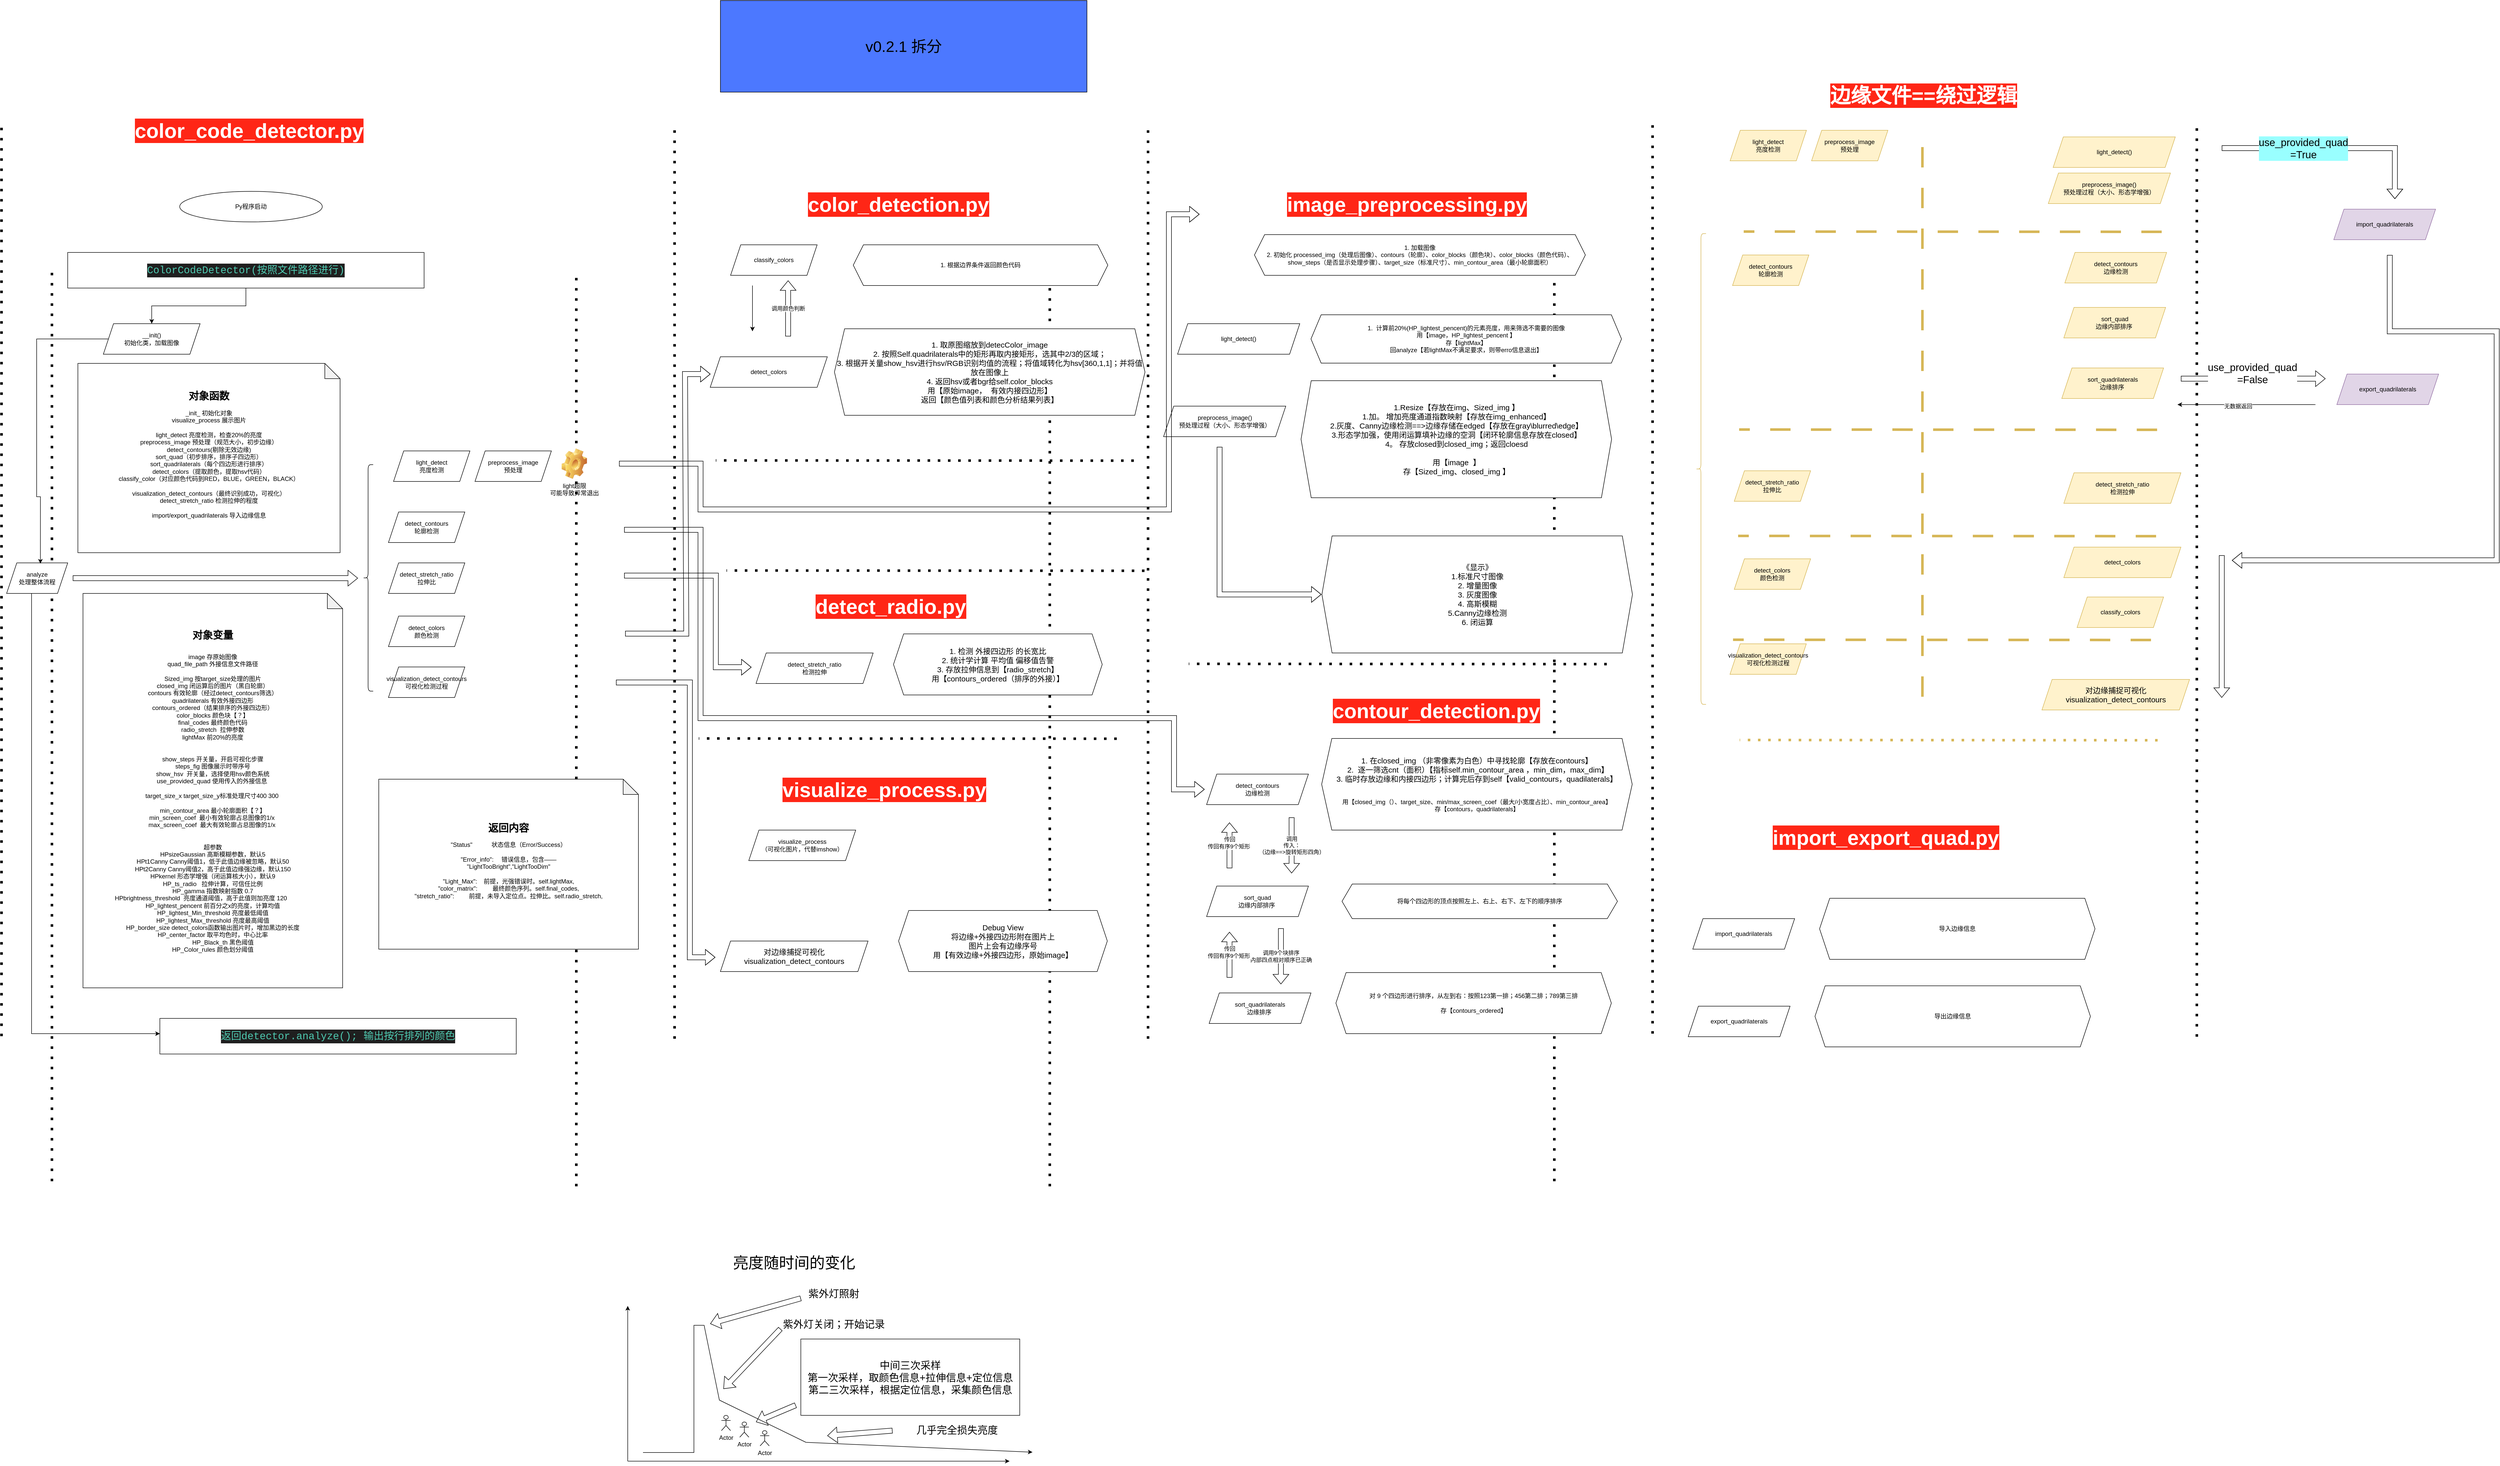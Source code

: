 <mxfile version="26.0.16">
  <diagram name="第 1 页" id="X3MkfHMA-2dLpV_lL1O-">
    <mxGraphModel dx="1782" dy="-4111" grid="1" gridSize="10" guides="1" tooltips="1" connect="1" arrows="1" fold="1" page="1" pageScale="1" pageWidth="827" pageHeight="1169" math="0" shadow="0">
      <root>
        <mxCell id="0" />
        <mxCell id="1" parent="0" />
        <mxCell id="f8WVNdUQAB-hJ82FvFIV-5" value="" style="shape=flexArrow;endArrow=classic;html=1;rounded=0;" parent="1" edge="1">
          <mxGeometry width="50" height="50" relative="1" as="geometry">
            <mxPoint x="3811" y="5160" as="sourcePoint" />
            <mxPoint x="4151" y="5260" as="targetPoint" />
            <Array as="points">
              <mxPoint x="4151" y="5160" />
            </Array>
          </mxGeometry>
        </mxCell>
        <mxCell id="hUSwLMPRUPdpGCP_pKRJ-6" value="" style="endArrow=none;dashed=1;html=1;dashPattern=1 3;strokeWidth=5;rounded=0;" parent="1" edge="1">
          <mxGeometry width="50" height="50" relative="1" as="geometry">
            <mxPoint x="-451" y="7190" as="sourcePoint" />
            <mxPoint x="-451" y="5390" as="targetPoint" />
          </mxGeometry>
        </mxCell>
        <mxCell id="hUSwLMPRUPdpGCP_pKRJ-9" value="" style="endArrow=none;dashed=1;html=1;dashPattern=1 3;strokeWidth=5;rounded=0;" parent="1" edge="1">
          <mxGeometry width="50" height="50" relative="1" as="geometry">
            <mxPoint x="579" y="7200" as="sourcePoint" />
            <mxPoint x="579" y="5400" as="targetPoint" />
          </mxGeometry>
        </mxCell>
        <mxCell id="hUSwLMPRUPdpGCP_pKRJ-24" value="" style="endArrow=none;dashed=1;html=1;dashPattern=1 3;strokeWidth=5;rounded=0;" parent="1" edge="1">
          <mxGeometry width="50" height="50" relative="1" as="geometry">
            <mxPoint x="1509" y="7200" as="sourcePoint" />
            <mxPoint x="1509" y="5400" as="targetPoint" />
          </mxGeometry>
        </mxCell>
        <mxCell id="FdSZf-hbffDv3tIL9ANt-6" value="" style="endArrow=none;dashed=1;html=1;dashPattern=1 3;strokeWidth=5;rounded=0;" parent="1" edge="1">
          <mxGeometry width="50" height="50" relative="1" as="geometry">
            <mxPoint x="2500" y="7190" as="sourcePoint" />
            <mxPoint x="2500" y="5390" as="targetPoint" />
          </mxGeometry>
        </mxCell>
        <mxCell id="7vLvrybka1iJJGD-MOHu-13" value="Py程序启动" style="ellipse;whiteSpace=wrap;html=1;" parent="1" vertex="1">
          <mxGeometry x="-200" y="5245" width="280" height="60" as="geometry" />
        </mxCell>
        <mxCell id="7vLvrybka1iJJGD-MOHu-14" style="edgeStyle=orthogonalEdgeStyle;rounded=0;orthogonalLoop=1;jettySize=auto;html=1;" parent="1" source="7vLvrybka1iJJGD-MOHu-15" target="7vLvrybka1iJJGD-MOHu-17" edge="1">
          <mxGeometry relative="1" as="geometry" />
        </mxCell>
        <mxCell id="7vLvrybka1iJJGD-MOHu-15" value="&lt;div&gt;&lt;div style=&quot;color: rgb(204, 204, 204); background-color: rgb(31, 31, 31); font-family: Consolas, &amp;quot;Courier New&amp;quot;, monospace; font-size: 20px; line-height: 27px; white-space: pre;&quot;&gt;&lt;span style=&quot;color: #4ec9b0;&quot;&gt;ColorCodeDetector(按照文件路径进行)&lt;/span&gt;&lt;/div&gt;&lt;/div&gt;" style="rounded=0;whiteSpace=wrap;html=1;" parent="1" vertex="1">
          <mxGeometry x="-420" y="5365" width="700" height="70" as="geometry" />
        </mxCell>
        <mxCell id="7vLvrybka1iJJGD-MOHu-16" value="&lt;div&gt;&lt;div style=&quot;color: rgb(204, 204, 204); background-color: rgb(31, 31, 31); font-family: Consolas, &amp;quot;Courier New&amp;quot;, monospace; font-size: 20px; line-height: 27px; white-space: pre;&quot;&gt;&lt;span style=&quot;color: #4ec9b0;&quot;&gt;返回detector.analyze(); 输出按行排列的颜色&lt;/span&gt;&lt;/div&gt;&lt;/div&gt;" style="rounded=0;whiteSpace=wrap;html=1;" parent="1" vertex="1">
          <mxGeometry x="-239" y="6870" width="700" height="70" as="geometry" />
        </mxCell>
        <mxCell id="7vLvrybka1iJJGD-MOHu-17" value="__init()&lt;div&gt;初始化类，加载图像&lt;/div&gt;" style="shape=parallelogram;perimeter=parallelogramPerimeter;whiteSpace=wrap;html=1;fixedSize=1;" parent="1" vertex="1">
          <mxGeometry x="-350" y="5505" width="190" height="60" as="geometry" />
        </mxCell>
        <mxCell id="7vLvrybka1iJJGD-MOHu-18" value="preprocess_image()&lt;div&gt;预处理过程（大小、形态学增强）&lt;/div&gt;" style="shape=parallelogram;perimeter=parallelogramPerimeter;whiteSpace=wrap;html=1;fixedSize=1;" parent="1" vertex="1">
          <mxGeometry x="1732.5" y="5667" width="240" height="60" as="geometry" />
        </mxCell>
        <mxCell id="7vLvrybka1iJJGD-MOHu-19" value="1. 加载图像&lt;div&gt;2. 初始化 processed_img（处理后图像）、contours（轮廓）、color_blocks（颜色块）、color_blocks（颜色代码）、show_steps&lt;span style=&quot;background-color: initial;&quot;&gt;（是否显示处理步骤）、target_size（标准尺寸）、min_contour_area（最小轮廓面积）&lt;/span&gt;&lt;/div&gt;" style="shape=hexagon;perimeter=hexagonPerimeter2;whiteSpace=wrap;html=1;fixedSize=1;" parent="1" vertex="1">
          <mxGeometry x="1911.0" y="5330" width="650" height="80" as="geometry" />
        </mxCell>
        <mxCell id="7vLvrybka1iJJGD-MOHu-20" style="edgeStyle=orthogonalEdgeStyle;rounded=0;orthogonalLoop=1;jettySize=auto;html=1;" parent="1" source="7vLvrybka1iJJGD-MOHu-21" target="7vLvrybka1iJJGD-MOHu-16" edge="1">
          <mxGeometry relative="1" as="geometry">
            <Array as="points">
              <mxPoint x="-491" y="6900" />
            </Array>
          </mxGeometry>
        </mxCell>
        <mxCell id="7vLvrybka1iJJGD-MOHu-21" value="analy&lt;span style=&quot;background-color: initial;&quot;&gt;ze&lt;/span&gt;&lt;div&gt;处理整体流程&lt;/div&gt;" style="shape=parallelogram;perimeter=parallelogramPerimeter;whiteSpace=wrap;html=1;fixedSize=1;" parent="1" vertex="1">
          <mxGeometry x="-540" y="5975" width="120" height="60" as="geometry" />
        </mxCell>
        <mxCell id="7vLvrybka1iJJGD-MOHu-22" style="edgeStyle=orthogonalEdgeStyle;rounded=0;orthogonalLoop=1;jettySize=auto;html=1;entryX=0.553;entryY=0.023;entryDx=0;entryDy=0;entryPerimeter=0;" parent="1" source="7vLvrybka1iJJGD-MOHu-17" target="7vLvrybka1iJJGD-MOHu-21" edge="1">
          <mxGeometry relative="1" as="geometry">
            <Array as="points">
              <mxPoint x="-481" y="5535" />
              <mxPoint x="-481" y="5845" />
              <mxPoint x="-474" y="5845" />
            </Array>
          </mxGeometry>
        </mxCell>
        <mxCell id="7vLvrybka1iJJGD-MOHu-23" value="&lt;font style=&quot;font-size: 15px;&quot;&gt;1.Resize【存放在img、Sized_img 】&lt;/font&gt;&lt;div&gt;&lt;font style=&quot;font-size: 15px;&quot;&gt;1.加。 增加亮度通道指数映射【存放在&lt;span style=&quot;background-color: transparent;&quot;&gt;img_enhanced&lt;/span&gt;&lt;span style=&quot;background-color: transparent; color: light-dark(rgb(0, 0, 0), rgb(255, 255, 255));&quot;&gt;】&lt;/span&gt;&lt;/font&gt;&lt;/div&gt;&lt;div&gt;&lt;div style=&quot;&quot;&gt;&lt;font style=&quot;font-size: 15px;&quot;&gt;2.灰度、Canny边缘检测==&amp;gt;边缘存储在edged【存放在gray\blurred\edge】&lt;/font&gt;&lt;/div&gt;&lt;div style=&quot;&quot;&gt;&lt;font style=&quot;font-size: 15px;&quot;&gt;3.形态学加强，使用闭运算填补边缘的空洞【闭环轮廓信息存放在closed】&lt;/font&gt;&lt;/div&gt;&lt;div style=&quot;&quot;&gt;&lt;font style=&quot;font-size: 15px;&quot;&gt;4。 存放closed到closed_img；返回cloesd&lt;/font&gt;&lt;/div&gt;&lt;/div&gt;&lt;div style=&quot;&quot;&gt;&lt;font style=&quot;font-size: 15px;&quot;&gt;&lt;br&gt;&lt;/font&gt;&lt;/div&gt;&lt;div style=&quot;&quot;&gt;&lt;div style=&quot;&quot;&gt;&lt;font style=&quot;font-size: 15px;&quot;&gt;用【image&amp;nbsp; 】&lt;/font&gt;&lt;/div&gt;&lt;div style=&quot;&quot;&gt;&lt;font style=&quot;font-size: 15px;&quot;&gt;存【&lt;/font&gt;&lt;span style=&quot;font-size: 15px; background-color: transparent; color: light-dark(rgb(0, 0, 0), rgb(255, 255, 255));&quot;&gt;Sized_img、closed_img&lt;/span&gt;&lt;span style=&quot;font-size: 15px; background-color: transparent; color: light-dark(rgb(0, 0, 0), rgb(255, 255, 255));&quot;&gt;&amp;nbsp;】&lt;/span&gt;&lt;/div&gt;&lt;/div&gt;" style="shape=hexagon;perimeter=hexagonPerimeter2;whiteSpace=wrap;html=1;fixedSize=1;" parent="1" vertex="1">
          <mxGeometry x="2002.5" y="5617" width="610" height="230" as="geometry" />
        </mxCell>
        <mxCell id="7vLvrybka1iJJGD-MOHu-24" value="&lt;span style=&quot;font-size: 15px;&quot;&gt;1. 在closed_img （非零像素为白色）中寻找轮廓【存放在contours】&lt;/span&gt;&lt;div&gt;&lt;span style=&quot;font-size: 15px;&quot;&gt;&amp;nbsp;2.&amp;nbsp; 逐一筛选cnt（面积）【指标self.min_contour_area ，min_dim，max_dim】&lt;/span&gt;&lt;/div&gt;&lt;div&gt;&lt;span style=&quot;font-size: 15px;&quot;&gt;3. 临时存放边缘和内接四边形；计算完后存到self【valid_contours，quadilaterals】&lt;/span&gt;&lt;/div&gt;&lt;div&gt;&lt;br&gt;&lt;/div&gt;&lt;div&gt;&lt;br&gt;&lt;/div&gt;&lt;div&gt;用【closed_img（）、target_size、min/max_screen_coef（最大/小宽度占比）、min_contour_area】&lt;/div&gt;&lt;div&gt;存【contours，quadrilaterals】&lt;/div&gt;" style="shape=hexagon;perimeter=hexagonPerimeter2;whiteSpace=wrap;html=1;fixedSize=1;" parent="1" vertex="1">
          <mxGeometry x="2043" y="6320" width="610" height="180" as="geometry" />
        </mxCell>
        <mxCell id="7vLvrybka1iJJGD-MOHu-25" value="visualize_process&lt;div&gt;（可视化图片，代替imshow&lt;span style=&quot;background-color: transparent; color: light-dark(rgb(0, 0, 0), rgb(255, 255, 255));&quot;&gt;）&lt;/span&gt;&lt;/div&gt;" style="shape=parallelogram;perimeter=parallelogramPerimeter;whiteSpace=wrap;html=1;fixedSize=1;" parent="1" vertex="1">
          <mxGeometry x="917.77" y="6500" width="210" height="60" as="geometry" />
        </mxCell>
        <mxCell id="7vLvrybka1iJJGD-MOHu-26" value="detect_contours&lt;div&gt;边缘检测&lt;/div&gt;" style="shape=parallelogram;perimeter=parallelogramPerimeter;whiteSpace=wrap;html=1;fixedSize=1;" parent="1" vertex="1">
          <mxGeometry x="1817" y="6390" width="200" height="60" as="geometry" />
        </mxCell>
        <mxCell id="7vLvrybka1iJJGD-MOHu-27" value="&lt;div&gt;sort_quadrilaterals&lt;/div&gt;&lt;div&gt;&lt;span style=&quot;background-color: transparent; color: light-dark(rgb(0, 0, 0), rgb(255, 255, 255));&quot;&gt;边缘排序&amp;nbsp;&lt;/span&gt;&lt;/div&gt;" style="shape=parallelogram;perimeter=parallelogramPerimeter;whiteSpace=wrap;html=1;fixedSize=1;" parent="1" vertex="1">
          <mxGeometry x="1822" y="6820" width="200" height="60" as="geometry" />
        </mxCell>
        <mxCell id="7vLvrybka1iJJGD-MOHu-28" value="&lt;div&gt;detect_stretch_ratio&lt;/div&gt;&lt;div&gt;检测拉伸&lt;/div&gt;" style="shape=parallelogram;perimeter=parallelogramPerimeter;whiteSpace=wrap;html=1;fixedSize=1;" parent="1" vertex="1">
          <mxGeometry x="932" y="6152" width="230" height="60" as="geometry" />
        </mxCell>
        <mxCell id="7vLvrybka1iJJGD-MOHu-30" value="&lt;div&gt;&lt;font style=&quot;font-size: 20px;&quot;&gt;&lt;b&gt;对象变量&lt;/b&gt;&lt;/font&gt;&lt;/div&gt;&lt;div&gt;&lt;font style=&quot;font-size: 20px;&quot;&gt;&lt;b&gt;&lt;br&gt;&lt;/b&gt;&lt;/font&gt;&lt;/div&gt;image 存原始图像&lt;div&gt;quad_file_path 外接信息文件路径&lt;br&gt;&lt;div&gt;&lt;br&gt;&lt;/div&gt;&lt;div&gt;Sized_img 按target_size处理的&lt;span style=&quot;background-color: transparent; color: light-dark(rgb(0, 0, 0), rgb(255, 255, 255));&quot;&gt;图片&lt;/span&gt;&lt;/div&gt;&lt;div&gt;closed_img 闭运算后的图片（黑白轮廓）&lt;/div&gt;&lt;div&gt;contours 有效轮廓（经过detect_contours筛选）&lt;/div&gt;&lt;div&gt;quadrilaterals 有效外接四边形&lt;/div&gt;&lt;div&gt;contours_ordered（结果排序的外接四边形）&lt;/div&gt;&lt;div&gt;color_blocks 颜色块【？】&lt;/div&gt;&lt;div&gt;final_codes 最终颜色代码&lt;/div&gt;&lt;div&gt;&lt;div&gt;radio_stretch&amp;nbsp; 拉伸参数&lt;/div&gt;&lt;/div&gt;&lt;div&gt;lightMax 前20%的亮度&lt;/div&gt;&lt;div&gt;&lt;br&gt;&lt;/div&gt;&lt;div&gt;&lt;br&gt;&lt;/div&gt;&lt;div&gt;show_steps 开关量，开启可视化步骤&lt;/div&gt;&lt;div&gt;steps_fig 图像展示时带序号&lt;/div&gt;&lt;div&gt;show_hsv&amp;nbsp; 开关量，选择使用hsv颜色系统&lt;/div&gt;&lt;div&gt;use_provided_quad&amp;nbsp;使用传入的外接信息&amp;nbsp;&lt;/div&gt;&lt;div&gt;&lt;br&gt;&lt;/div&gt;&lt;div&gt;target_size_x&amp;nbsp;&lt;span style=&quot;background-color: transparent; color: light-dark(rgb(0, 0, 0), rgb(255, 255, 255));&quot;&gt;target_size_y&lt;/span&gt;&lt;span style=&quot;background-color: transparent; color: light-dark(rgb(0, 0, 0), rgb(255, 255, 255));&quot;&gt;标准处理尺寸400 300&amp;nbsp;&lt;/span&gt;&lt;/div&gt;&lt;div&gt;&lt;br&gt;&lt;/div&gt;&lt;div&gt;min_contour_area 最小轮廓面积【？】&lt;/div&gt;&lt;div&gt;&lt;div&gt;min_screen_coef&amp;nbsp; 最小有效轮廓占总图像的1/x&amp;nbsp;&lt;/div&gt;&lt;/div&gt;&lt;div&gt;max_screen_coef&amp;nbsp; 最大有效轮廓占总图像的1/x&amp;nbsp;&lt;/div&gt;&lt;div&gt;&lt;br&gt;&lt;/div&gt;&lt;div&gt;&lt;br&gt;&lt;/div&gt;&lt;div&gt;超参数&lt;/div&gt;&lt;div&gt;HPsizeGaussian 高斯模糊参数，默认5&lt;/div&gt;&lt;div&gt;HPt1Canny Canny阈值1，低于此值边缘被忽略，默认50&lt;/div&gt;&lt;div&gt;HPt2Canny&amp;nbsp;&lt;span style=&quot;background-color: transparent; color: light-dark(rgb(0, 0, 0), rgb(255, 255, 255));&quot;&gt;Canny阈值2，高于此值边缘强边缘，默认150&lt;/span&gt;&lt;/div&gt;&lt;div&gt;&lt;span style=&quot;background-color: transparent; color: light-dark(rgb(0, 0, 0), rgb(255, 255, 255));&quot;&gt;HPkernel 形态学增强（闭运算核大小），默认9&lt;/span&gt;&lt;/div&gt;&lt;div&gt;&lt;span style=&quot;background-color: transparent;&quot;&gt;&lt;div style=&quot;&quot;&gt;HP_ts_radio&amp;nbsp; &amp;nbsp;拉伸计算，可信任比例&lt;/div&gt;&lt;div style=&quot;&quot;&gt;HP_gamma 指数映射指数 0.7&lt;/div&gt;&lt;div style=&quot;&quot;&gt;&lt;div&gt;HPbrightness_threshold&amp;nbsp; 亮度通道阈值，高于此值则加亮度 120&amp;nbsp; &amp;nbsp; &amp;nbsp; &amp;nbsp; &amp;nbsp; &amp;nbsp; &amp;nbsp;&amp;nbsp;&lt;/div&gt;&lt;div&gt;HP_lightest_pencent 前百分之x的亮度，计算均值&lt;/div&gt;&lt;div&gt;HP_lightest_Min_threshold 亮度最低阈值&lt;/div&gt;&lt;div&gt;HP_lightest_Max_threshold 亮度最高阈值&lt;/div&gt;&lt;div&gt;HP_border_size detect_colors函数输出图片时，增加黑边的长度&lt;/div&gt;&lt;div&gt;HP_center_factor 取平均色时，中心比率&lt;/div&gt;&lt;/div&gt;&lt;/span&gt;&lt;/div&gt;&lt;/div&gt;&lt;blockquote style=&quot;margin: 0 0 0 40px; border: none; padding: 0px;&quot;&gt;&lt;div&gt;&lt;div&gt;&lt;span style=&quot;background-color: transparent;&quot;&gt;&lt;div style=&quot;&quot;&gt;&lt;div&gt;HP_Black_th 黑色阈值&lt;/div&gt;&lt;/div&gt;&lt;/span&gt;&lt;/div&gt;&lt;/div&gt;&lt;/blockquote&gt;&lt;div&gt;&lt;span style=&quot;background-color: transparent;&quot;&gt;&lt;div style=&quot;&quot;&gt;&lt;div&gt;HP_Color_rules 颜色划分阈值&lt;/div&gt;&lt;/div&gt;&lt;/span&gt;&lt;/div&gt;" style="shape=note;whiteSpace=wrap;html=1;backgroundOutline=1;darkOpacity=0.05;" parent="1" vertex="1">
          <mxGeometry x="-390" y="6035" width="510" height="775" as="geometry" />
        </mxCell>
        <mxCell id="7vLvrybka1iJJGD-MOHu-31" value="&lt;div&gt;&lt;font style=&quot;font-size: 20px;&quot;&gt;&lt;b&gt;对象函数&lt;/b&gt;&lt;/font&gt;&lt;/div&gt;&lt;div&gt;&lt;br&gt;&lt;/div&gt;&lt;div&gt;_init_ 初始化对象&lt;/div&gt;&lt;div&gt;visualize_process 展示图片&lt;/div&gt;&lt;div&gt;&lt;br&gt;&lt;/div&gt;&lt;div&gt;light_detect 亮度检测，检查20%的亮度&lt;/div&gt;&lt;div&gt;preprocess_image 预处理（规范大小，初步边缘）&lt;/div&gt;&lt;div&gt;detect_contours(剔除无效边缘)&lt;/div&gt;&lt;div&gt;sort_quad（初步排序，排序子四边形）&lt;/div&gt;&lt;div&gt;sort_quadrilaterals（每个四边形进行排序）&lt;/div&gt;&lt;div&gt;detect_colors（提取颜色，提取hsv代码）&lt;/div&gt;&lt;div&gt;classify_color（对应颜色代码到RED，BLUE，GREEN，BLACK）&lt;/div&gt;&lt;div&gt;&lt;br&gt;&lt;/div&gt;&lt;div&gt;visualization_detect_contours（最终识别成功，可视化）&lt;/div&gt;&lt;div&gt;&lt;div&gt;detect_stretch_ratio 检测拉伸的程度&lt;/div&gt;&lt;/div&gt;&lt;div&gt;&lt;br&gt;&lt;/div&gt;&lt;div&gt;import/export_quadrilaterals 导入边缘信息&lt;/div&gt;&lt;div&gt;&lt;br&gt;&lt;/div&gt;" style="shape=note;whiteSpace=wrap;html=1;backgroundOutline=1;darkOpacity=0.05;" parent="1" vertex="1">
          <mxGeometry x="-400" y="5583" width="515" height="372" as="geometry" />
        </mxCell>
        <mxCell id="7vLvrybka1iJJGD-MOHu-32" value="&lt;font&gt;v0.2.1 拆分&lt;/font&gt;" style="text;html=1;align=center;verticalAlign=middle;whiteSpace=wrap;rounded=0;strokeColor=default;fillColor=#4C78FF;fontSize=30;" parent="1" vertex="1">
          <mxGeometry x="862" y="4870" width="720" height="180" as="geometry" />
        </mxCell>
        <mxCell id="7vLvrybka1iJJGD-MOHu-33" value="" style="endArrow=none;dashed=1;html=1;dashPattern=1 3;strokeWidth=5;rounded=0;" parent="1" edge="1">
          <mxGeometry width="50" height="50" relative="1" as="geometry">
            <mxPoint x="-550" y="6905" as="sourcePoint" />
            <mxPoint x="-550" y="5105" as="targetPoint" />
          </mxGeometry>
        </mxCell>
        <mxCell id="7vLvrybka1iJJGD-MOHu-34" value="" style="endArrow=none;dashed=1;html=1;dashPattern=1 3;strokeWidth=5;rounded=0;" parent="1" edge="1">
          <mxGeometry width="50" height="50" relative="1" as="geometry">
            <mxPoint x="772" y="6910" as="sourcePoint" />
            <mxPoint x="772" y="5110" as="targetPoint" />
          </mxGeometry>
        </mxCell>
        <UserObject label="color_code_detector.py" id="7vLvrybka1iJJGD-MOHu-35">
          <mxCell style="text;whiteSpace=wrap;fontSize=40;labelBackgroundColor=#FF2616;fontStyle=1;fontColor=#FFFFFF;" parent="1" vertex="1">
            <mxGeometry x="-290" y="5095" width="440" height="40" as="geometry" />
          </mxCell>
        </UserObject>
        <mxCell id="7vLvrybka1iJJGD-MOHu-37" value="" style="shape=curlyBracket;whiteSpace=wrap;html=1;rounded=1;labelPosition=left;verticalLabelPosition=middle;align=right;verticalAlign=middle;" parent="1" vertex="1">
          <mxGeometry x="160" y="5782" width="20" height="445" as="geometry" />
        </mxCell>
        <mxCell id="7vLvrybka1iJJGD-MOHu-38" value="preprocess_image&lt;div&gt;预处理&lt;/div&gt;" style="shape=parallelogram;perimeter=parallelogramPerimeter;whiteSpace=wrap;html=1;fixedSize=1;" parent="1" vertex="1">
          <mxGeometry x="380" y="5755" width="150" height="60" as="geometry" />
        </mxCell>
        <mxCell id="7vLvrybka1iJJGD-MOHu-39" value="" style="shape=flexArrow;endArrow=classic;html=1;rounded=0;" parent="1" edge="1">
          <mxGeometry width="50" height="50" relative="1" as="geometry">
            <mxPoint x="-410" y="6005" as="sourcePoint" />
            <mxPoint x="150" y="6005" as="targetPoint" />
          </mxGeometry>
        </mxCell>
        <mxCell id="7vLvrybka1iJJGD-MOHu-40" value="detect_contours&lt;div&gt;轮廓检测&lt;/div&gt;" style="shape=parallelogram;perimeter=parallelogramPerimeter;whiteSpace=wrap;html=1;fixedSize=1;" parent="1" vertex="1">
          <mxGeometry x="210" y="5875" width="150" height="60" as="geometry" />
        </mxCell>
        <mxCell id="7vLvrybka1iJJGD-MOHu-41" value="detect_stretch_ratio&lt;br&gt;&lt;div&gt;拉伸比&lt;/div&gt;" style="shape=parallelogram;perimeter=parallelogramPerimeter;whiteSpace=wrap;html=1;fixedSize=1;" parent="1" vertex="1">
          <mxGeometry x="210" y="5975" width="150" height="60" as="geometry" />
        </mxCell>
        <mxCell id="7vLvrybka1iJJGD-MOHu-42" value="detect_colors&lt;div&gt;颜色检测&lt;/div&gt;" style="shape=parallelogram;perimeter=parallelogramPerimeter;whiteSpace=wrap;html=1;fixedSize=1;" parent="1" vertex="1">
          <mxGeometry x="210" y="6079.5" width="150" height="60" as="geometry" />
        </mxCell>
        <mxCell id="7vLvrybka1iJJGD-MOHu-43" value="visualization_detect_contours&lt;div&gt;可视化检测过程&lt;/div&gt;" style="shape=parallelogram;perimeter=parallelogramPerimeter;whiteSpace=wrap;html=1;fixedSize=1;" parent="1" vertex="1">
          <mxGeometry x="210" y="6179.5" width="150" height="60" as="geometry" />
        </mxCell>
        <UserObject label="visualize_process.py" id="7vLvrybka1iJJGD-MOHu-44">
          <mxCell style="text;whiteSpace=wrap;fontSize=40;labelBackgroundColor=#FF2616;fontStyle=1;fontColor=#FFFFFF;" parent="1" vertex="1">
            <mxGeometry x="982" y="6390" width="440" height="40" as="geometry" />
          </mxCell>
        </UserObject>
        <mxCell id="7vLvrybka1iJJGD-MOHu-45" value="&lt;div&gt;&lt;div&gt;&lt;span style=&quot;font-size: 15px;&quot;&gt;Debug View&lt;/span&gt;&lt;/div&gt;&lt;div&gt;&lt;span style=&quot;font-size: 15px;&quot;&gt;将边缘+外接四边形附在图片上&lt;/span&gt;&lt;span style=&quot;background-color: transparent; color: light-dark(rgb(0, 0, 0), rgb(255, 255, 255));&quot;&gt;&lt;/span&gt;&lt;/div&gt;&lt;/div&gt;&lt;div&gt;&lt;span style=&quot;font-size: 15px;&quot;&gt;图片上会有边缘序号&lt;/span&gt;&lt;/div&gt;&lt;div&gt;&lt;span style=&quot;font-size: 15px;&quot;&gt;用【有效边缘+外接四边形，原始image】&lt;/span&gt;&lt;/div&gt;" style="shape=hexagon;perimeter=hexagonPerimeter2;whiteSpace=wrap;html=1;fixedSize=1;" parent="1" vertex="1">
          <mxGeometry x="1212" y="6658" width="410" height="120" as="geometry" />
        </mxCell>
        <mxCell id="7vLvrybka1iJJGD-MOHu-46" value="&lt;span style=&quot;font-size: 15px;&quot;&gt;对边缘捕捉可视化&lt;/span&gt;&lt;div&gt;&lt;span style=&quot;background-color: transparent; font-size: 15px;&quot;&gt;visualization_detect_contours&lt;/span&gt;&lt;/div&gt;" style="shape=parallelogram;perimeter=parallelogramPerimeter;whiteSpace=wrap;html=1;fixedSize=1;" parent="1" vertex="1">
          <mxGeometry x="862" y="6718" width="290" height="60" as="geometry" />
        </mxCell>
        <mxCell id="7vLvrybka1iJJGD-MOHu-47" value="" style="endArrow=none;dashed=1;html=1;dashPattern=1 3;strokeWidth=5;rounded=0;" parent="1" edge="1">
          <mxGeometry width="50" height="50" relative="1" as="geometry">
            <mxPoint x="1702" y="6910" as="sourcePoint" />
            <mxPoint x="1702" y="5110" as="targetPoint" />
          </mxGeometry>
        </mxCell>
        <mxCell id="7vLvrybka1iJJGD-MOHu-48" value="" style="endArrow=none;dashed=1;html=1;dashPattern=1 3;strokeWidth=5;rounded=0;" parent="1" edge="1">
          <mxGeometry width="50" height="50" relative="1" as="geometry">
            <mxPoint x="1640.5" y="6320.5" as="sourcePoint" />
            <mxPoint x="819.5" y="6320" as="targetPoint" />
          </mxGeometry>
        </mxCell>
        <UserObject label="color_detection.py" id="7vLvrybka1iJJGD-MOHu-49">
          <mxCell style="text;whiteSpace=wrap;fontSize=40;labelBackgroundColor=#FF2616;fontStyle=1;fontColor=#FFFFFF;" parent="1" vertex="1">
            <mxGeometry x="1032" y="5240" width="440" height="40" as="geometry" />
          </mxCell>
        </UserObject>
        <mxCell id="7vLvrybka1iJJGD-MOHu-50" value="detect_colors" style="shape=parallelogram;perimeter=parallelogramPerimeter;whiteSpace=wrap;html=1;fixedSize=1;" parent="1" vertex="1">
          <mxGeometry x="842" y="5570" width="230" height="60" as="geometry" />
        </mxCell>
        <mxCell id="7vLvrybka1iJJGD-MOHu-51" value="&lt;span style=&quot;font-size: 15px;&quot;&gt;1. 取原图缩放到detecColor_image&lt;/span&gt;&lt;div&gt;&lt;span style=&quot;font-size: 15px;&quot;&gt;2. 按照Self.quadrilaterals中的矩形再取内接矩形，选其中2/3的区域；&lt;/span&gt;&lt;/div&gt;&lt;div&gt;&lt;span style=&quot;font-size: 15px;&quot;&gt;3. 根据开关量show_hsv进行hsv/RGB识别均值的流程；将值域转化为hsv[360,1,1]；并将值放在图像上&lt;/span&gt;&lt;/div&gt;&lt;div&gt;&lt;span style=&quot;font-size: 15px;&quot;&gt;4. 返回hsv或者bgr给self.color_blocks&lt;/span&gt;&lt;/div&gt;&lt;div&gt;&lt;span style=&quot;font-size: 15px;&quot;&gt;用【原始image&lt;/span&gt;&lt;font style=&quot;font-size: 15px;&quot;&gt;，&amp;nbsp; 有效内接四边形】&lt;/font&gt;&lt;/div&gt;&lt;div&gt;&lt;font style=&quot;font-size: 15px;&quot;&gt;返回【颜色值列表和颜色分析结果列表】&lt;/font&gt;&lt;/div&gt;" style="shape=hexagon;perimeter=hexagonPerimeter2;whiteSpace=wrap;html=1;fixedSize=1;" parent="1" vertex="1">
          <mxGeometry x="1086" y="5515" width="610" height="170" as="geometry" />
        </mxCell>
        <mxCell id="7vLvrybka1iJJGD-MOHu-52" value="classify_colors" style="shape=parallelogram;perimeter=parallelogramPerimeter;whiteSpace=wrap;html=1;fixedSize=1;" parent="1" vertex="1">
          <mxGeometry x="882" y="5350" width="170" height="60" as="geometry" />
        </mxCell>
        <mxCell id="7vLvrybka1iJJGD-MOHu-53" value="1. 根据边界条件返回颜色代码" style="shape=hexagon;perimeter=hexagonPerimeter2;whiteSpace=wrap;html=1;fixedSize=1;" parent="1" vertex="1">
          <mxGeometry x="1123" y="5350" width="500" height="80" as="geometry" />
        </mxCell>
        <mxCell id="7vLvrybka1iJJGD-MOHu-54" value="" style="endArrow=none;dashed=1;html=1;dashPattern=1 3;strokeWidth=5;rounded=0;" parent="1" edge="1">
          <mxGeometry width="50" height="50" relative="1" as="geometry">
            <mxPoint x="1674" y="5774.17" as="sourcePoint" />
            <mxPoint x="853" y="5773.67" as="targetPoint" />
          </mxGeometry>
        </mxCell>
        <mxCell id="7vLvrybka1iJJGD-MOHu-55" value="调用颜色判断" style="shape=flexArrow;endArrow=classic;html=1;rounded=0;" parent="1" edge="1">
          <mxGeometry width="50" height="50" relative="1" as="geometry">
            <mxPoint x="995" y="5530" as="sourcePoint" />
            <mxPoint x="995" y="5420" as="targetPoint" />
            <Array as="points" />
          </mxGeometry>
        </mxCell>
        <mxCell id="7vLvrybka1iJJGD-MOHu-56" value="" style="endArrow=classic;html=1;rounded=0;" parent="1" edge="1">
          <mxGeometry width="50" height="50" relative="1" as="geometry">
            <mxPoint x="925" y="5430" as="sourcePoint" />
            <mxPoint x="925" y="5520" as="targetPoint" />
          </mxGeometry>
        </mxCell>
        <UserObject label="detect_radio.py" id="7vLvrybka1iJJGD-MOHu-57">
          <mxCell style="text;whiteSpace=wrap;fontSize=40;labelBackgroundColor=#FF2616;fontStyle=1;fontColor=#FFFFFF;" parent="1" vertex="1">
            <mxGeometry x="1047" y="6030" width="440" height="40" as="geometry" />
          </mxCell>
        </UserObject>
        <mxCell id="7vLvrybka1iJJGD-MOHu-58" value="" style="endArrow=none;dashed=1;html=1;dashPattern=1 3;strokeWidth=5;rounded=0;" parent="1" edge="1">
          <mxGeometry width="50" height="50" relative="1" as="geometry">
            <mxPoint x="2693" y="6900" as="sourcePoint" />
            <mxPoint x="2693" y="5100" as="targetPoint" />
          </mxGeometry>
        </mxCell>
        <mxCell id="7vLvrybka1iJJGD-MOHu-59" value="" style="endArrow=none;dashed=1;html=1;dashPattern=1 3;strokeWidth=5;rounded=0;" parent="1" edge="1">
          <mxGeometry width="50" height="50" relative="1" as="geometry">
            <mxPoint x="1695" y="5990.5" as="sourcePoint" />
            <mxPoint x="874" y="5990" as="targetPoint" />
          </mxGeometry>
        </mxCell>
        <mxCell id="7vLvrybka1iJJGD-MOHu-60" value="" style="shape=flexArrow;endArrow=classic;html=1;rounded=0;" parent="1" edge="1">
          <mxGeometry width="50" height="50" relative="1" as="geometry">
            <mxPoint x="657" y="6210" as="sourcePoint" />
            <mxPoint x="852" y="6750" as="targetPoint" />
            <Array as="points">
              <mxPoint x="802" y="6210" />
              <mxPoint x="802" y="6750" />
            </Array>
          </mxGeometry>
        </mxCell>
        <mxCell id="7vLvrybka1iJJGD-MOHu-61" value="" style="shape=flexArrow;endArrow=classic;html=1;rounded=0;" parent="1" edge="1">
          <mxGeometry width="50" height="50" relative="1" as="geometry">
            <mxPoint x="675" y="6114" as="sourcePoint" />
            <mxPoint x="842.5" y="5604" as="targetPoint" />
            <Array as="points">
              <mxPoint x="795" y="6114" />
              <mxPoint x="792.5" y="5604" />
            </Array>
          </mxGeometry>
        </mxCell>
        <mxCell id="7vLvrybka1iJJGD-MOHu-62" value="&lt;div&gt;&lt;div&gt;&lt;span style=&quot;font-size: 15px;&quot;&gt;1. 检测 外接四边形 的长宽比&lt;/span&gt;&lt;/div&gt;&lt;/div&gt;&lt;div&gt;&lt;span style=&quot;font-size: 15px;&quot;&gt;2. 统计学计算 平均值 偏移值告警&lt;/span&gt;&lt;/div&gt;&lt;div&gt;&lt;span style=&quot;font-size: 15px;&quot;&gt;3. 存放拉伸信息到【radio_stretch】&lt;/span&gt;&lt;/div&gt;&lt;div&gt;&lt;span style=&quot;font-size: 15px;&quot;&gt;用【&lt;/span&gt;&lt;span style=&quot;background-color: transparent; font-size: 15px;&quot;&gt;contours_ordered（排序的外接）&lt;/span&gt;&lt;span style=&quot;font-size: 15px;&quot;&gt;】&lt;/span&gt;&lt;/div&gt;" style="shape=hexagon;perimeter=hexagonPerimeter2;whiteSpace=wrap;html=1;fixedSize=1;" parent="1" vertex="1">
          <mxGeometry x="1202" y="6114.5" width="410" height="120" as="geometry" />
        </mxCell>
        <mxCell id="7vLvrybka1iJJGD-MOHu-63" value="&lt;div&gt;sort_quad&lt;/div&gt;&lt;div&gt;&lt;span style=&quot;background-color: transparent; color: light-dark(rgb(0, 0, 0), rgb(255, 255, 255));&quot;&gt;边缘内部排序&amp;nbsp;&lt;/span&gt;&lt;/div&gt;" style="shape=parallelogram;perimeter=parallelogramPerimeter;whiteSpace=wrap;html=1;fixedSize=1;" parent="1" vertex="1">
          <mxGeometry x="1817" y="6610" width="200" height="60" as="geometry" />
        </mxCell>
        <mxCell id="7vLvrybka1iJJGD-MOHu-64" value="" style="shape=flexArrow;endArrow=classic;html=1;rounded=0;" parent="1" edge="1">
          <mxGeometry width="50" height="50" relative="1" as="geometry">
            <mxPoint x="673" y="5910" as="sourcePoint" />
            <mxPoint x="1813" y="6420" as="targetPoint" />
            <Array as="points">
              <mxPoint x="823" y="5910" />
              <mxPoint x="823" y="6280" />
              <mxPoint x="1753" y="6280" />
              <mxPoint x="1753" y="6420" />
            </Array>
          </mxGeometry>
        </mxCell>
        <UserObject label="contour_detection.py" id="7vLvrybka1iJJGD-MOHu-65">
          <mxCell style="text;whiteSpace=wrap;fontSize=40;labelBackgroundColor=#FF2616;fontStyle=1;fontColor=#FFFFFF;" parent="1" vertex="1">
            <mxGeometry x="2063" y="6234.5" width="440" height="40" as="geometry" />
          </mxCell>
        </UserObject>
        <mxCell id="7vLvrybka1iJJGD-MOHu-66" value="调用&lt;div&gt;传入：&lt;/div&gt;&lt;div&gt;（边缘==&amp;gt;旋转矩形四角）&lt;/div&gt;" style="shape=flexArrow;endArrow=classic;html=1;rounded=0;" parent="1" edge="1">
          <mxGeometry x="0.004" width="50" height="50" relative="1" as="geometry">
            <mxPoint x="1984" y="6475" as="sourcePoint" />
            <mxPoint x="1984" y="6585" as="targetPoint" />
            <Array as="points" />
            <mxPoint as="offset" />
          </mxGeometry>
        </mxCell>
        <mxCell id="7vLvrybka1iJJGD-MOHu-67" value="调用9个块排序&lt;div&gt;内部四点相对顺序已正确&lt;/div&gt;" style="shape=flexArrow;endArrow=classic;html=1;rounded=0;" parent="1" edge="1">
          <mxGeometry width="50" height="50" relative="1" as="geometry">
            <mxPoint x="1963" y="6693" as="sourcePoint" />
            <mxPoint x="1963" y="6803" as="targetPoint" />
            <Array as="points" />
          </mxGeometry>
        </mxCell>
        <mxCell id="7vLvrybka1iJJGD-MOHu-68" value="" style="shape=flexArrow;endArrow=classic;html=1;rounded=0;" parent="1" edge="1">
          <mxGeometry width="50" height="50" relative="1" as="geometry">
            <mxPoint x="1862" y="6575" as="sourcePoint" />
            <mxPoint x="1862" y="6485" as="targetPoint" />
          </mxGeometry>
        </mxCell>
        <mxCell id="7vLvrybka1iJJGD-MOHu-69" value="传回&lt;br&gt;&lt;div&gt;传回有序9个矩形&amp;nbsp;&lt;/div&gt;" style="edgeLabel;html=1;align=center;verticalAlign=middle;resizable=0;points=[];" parent="7vLvrybka1iJJGD-MOHu-68" vertex="1" connectable="0">
          <mxGeometry x="0.114" relative="1" as="geometry">
            <mxPoint as="offset" />
          </mxGeometry>
        </mxCell>
        <mxCell id="7vLvrybka1iJJGD-MOHu-70" value="&lt;div&gt;将每个四边形的顶点按照左上、右上、右下、左下的顺序排序&lt;/div&gt;" style="shape=hexagon;perimeter=hexagonPerimeter2;whiteSpace=wrap;html=1;fixedSize=1;" parent="1" vertex="1">
          <mxGeometry x="2083" y="6606" width="541" height="68" as="geometry" />
        </mxCell>
        <mxCell id="7vLvrybka1iJJGD-MOHu-71" value="&lt;div&gt;对 9 个四边形进行排序，从左到右：按照123第一排；456第二排；789第三排&lt;/div&gt;&lt;div&gt;&lt;br&gt;&lt;/div&gt;&lt;div&gt;存【contours_ordered】&lt;/div&gt;" style="shape=hexagon;perimeter=hexagonPerimeter2;whiteSpace=wrap;html=1;fixedSize=1;" parent="1" vertex="1">
          <mxGeometry x="2071" y="6780" width="541" height="120" as="geometry" />
        </mxCell>
        <mxCell id="7vLvrybka1iJJGD-MOHu-72" value="" style="shape=flexArrow;endArrow=classic;html=1;rounded=0;" parent="1" edge="1">
          <mxGeometry width="50" height="50" relative="1" as="geometry">
            <mxPoint x="1862" y="6790" as="sourcePoint" />
            <mxPoint x="1862" y="6700" as="targetPoint" />
          </mxGeometry>
        </mxCell>
        <mxCell id="7vLvrybka1iJJGD-MOHu-73" value="传回&lt;br&gt;&lt;div&gt;传回有序9个矩形&amp;nbsp;&lt;/div&gt;" style="edgeLabel;html=1;align=center;verticalAlign=middle;resizable=0;points=[];" parent="7vLvrybka1iJJGD-MOHu-72" vertex="1" connectable="0">
          <mxGeometry x="0.114" relative="1" as="geometry">
            <mxPoint as="offset" />
          </mxGeometry>
        </mxCell>
        <mxCell id="7vLvrybka1iJJGD-MOHu-74" value="" style="shape=flexArrow;endArrow=classic;html=1;rounded=0;" parent="1" edge="1">
          <mxGeometry width="50" height="50" relative="1" as="geometry">
            <mxPoint x="673" y="6000" as="sourcePoint" />
            <mxPoint x="923" y="6180" as="targetPoint" />
            <Array as="points">
              <mxPoint x="853" y="6000" />
              <mxPoint x="853" y="6180" />
            </Array>
          </mxGeometry>
        </mxCell>
        <mxCell id="7vLvrybka1iJJGD-MOHu-75" value="" style="endArrow=none;dashed=1;html=1;dashPattern=1 3;strokeWidth=5;rounded=0;" parent="1" edge="1">
          <mxGeometry width="50" height="50" relative="1" as="geometry">
            <mxPoint x="2603" y="6173.89" as="sourcePoint" />
            <mxPoint x="1782" y="6173.39" as="targetPoint" />
          </mxGeometry>
        </mxCell>
        <mxCell id="7vLvrybka1iJJGD-MOHu-76" value="" style="shape=flexArrow;endArrow=classic;html=1;rounded=0;" parent="1" edge="1">
          <mxGeometry width="50" height="50" relative="1" as="geometry">
            <mxPoint x="663" y="5780" as="sourcePoint" />
            <mxPoint x="1803" y="5290" as="targetPoint" />
            <Array as="points">
              <mxPoint x="823" y="5780" />
              <mxPoint x="823" y="5870" />
              <mxPoint x="1743" y="5870" />
              <mxPoint x="1743" y="5290" />
            </Array>
          </mxGeometry>
        </mxCell>
        <UserObject label="image_preprocessing.py" id="7vLvrybka1iJJGD-MOHu-77">
          <mxCell style="text;whiteSpace=wrap;fontSize=40;labelBackgroundColor=#FF2616;fontStyle=1;fontColor=#FFFFFF;" parent="1" vertex="1">
            <mxGeometry x="1973" y="5240" width="440" height="40" as="geometry" />
          </mxCell>
        </UserObject>
        <mxCell id="7vLvrybka1iJJGD-MOHu-78" value="" style="shape=flexArrow;endArrow=classic;html=1;rounded=0;" parent="1" edge="1">
          <mxGeometry width="50" height="50" relative="1" as="geometry">
            <mxPoint x="1842.5" y="5747" as="sourcePoint" />
            <mxPoint x="2042.5" y="6037" as="targetPoint" />
            <Array as="points">
              <mxPoint x="1842.5" y="6037" />
            </Array>
          </mxGeometry>
        </mxCell>
        <mxCell id="7vLvrybka1iJJGD-MOHu-79" value="&lt;span style=&quot;font-size: 15px;&quot;&gt;《显示》&lt;/span&gt;&lt;div&gt;&lt;span style=&quot;font-size: 15px;&quot;&gt;1.标准尺寸图像&lt;/span&gt;&lt;/div&gt;&lt;div&gt;&lt;span style=&quot;font-size: 15px;&quot;&gt;2. 增量图像&lt;/span&gt;&lt;/div&gt;&lt;div&gt;&lt;span style=&quot;font-size: 15px;&quot;&gt;3. 灰度图像&lt;/span&gt;&lt;/div&gt;&lt;div&gt;&lt;span style=&quot;font-size: 15px;&quot;&gt;4. 高斯模糊&lt;/span&gt;&lt;/div&gt;&lt;div&gt;&lt;span style=&quot;font-size: 15px;&quot;&gt;5.Canny边缘检测&lt;/span&gt;&lt;/div&gt;&lt;div&gt;&lt;span style=&quot;font-size: 15px;&quot;&gt;6. 闭运算&lt;/span&gt;&lt;/div&gt;" style="shape=hexagon;perimeter=hexagonPerimeter2;whiteSpace=wrap;html=1;fixedSize=1;" parent="1" vertex="1">
          <mxGeometry x="2043.5" y="5922" width="610" height="230" as="geometry" />
        </mxCell>
        <mxCell id="7vLvrybka1iJJGD-MOHu-81" value="light_detect()" style="shape=parallelogram;perimeter=parallelogramPerimeter;whiteSpace=wrap;html=1;fixedSize=1;" parent="1" vertex="1">
          <mxGeometry x="1760" y="5505" width="240" height="60" as="geometry" />
        </mxCell>
        <mxCell id="7vLvrybka1iJJGD-MOHu-83" value="light_detect&lt;div&gt;亮度检测&lt;/div&gt;" style="shape=parallelogram;perimeter=parallelogramPerimeter;whiteSpace=wrap;html=1;fixedSize=1;" parent="1" vertex="1">
          <mxGeometry x="220" y="5755" width="150" height="60" as="geometry" />
        </mxCell>
        <mxCell id="4Kf1wMzbYQHADBQzKok1-10" value="&lt;div&gt;import_quadrilaterals&lt;/div&gt;" style="shape=parallelogram;perimeter=parallelogramPerimeter;whiteSpace=wrap;html=1;fixedSize=1;" parent="1" vertex="1">
          <mxGeometry x="2772" y="6674" width="200" height="60" as="geometry" />
        </mxCell>
        <mxCell id="4Kf1wMzbYQHADBQzKok1-11" value="导入边缘信息" style="shape=hexagon;perimeter=hexagonPerimeter2;whiteSpace=wrap;html=1;fixedSize=1;" parent="1" vertex="1">
          <mxGeometry x="3021" y="6634" width="541" height="120" as="geometry" />
        </mxCell>
        <mxCell id="4Kf1wMzbYQHADBQzKok1-12" value="&lt;div&gt;export_quadrilaterals&lt;/div&gt;" style="shape=parallelogram;perimeter=parallelogramPerimeter;whiteSpace=wrap;html=1;fixedSize=1;" parent="1" vertex="1">
          <mxGeometry x="2763" y="6846" width="200" height="60" as="geometry" />
        </mxCell>
        <mxCell id="4Kf1wMzbYQHADBQzKok1-13" value="导出边缘信息" style="shape=hexagon;perimeter=hexagonPerimeter2;whiteSpace=wrap;html=1;fixedSize=1;" parent="1" vertex="1">
          <mxGeometry x="3012" y="6806" width="541" height="120" as="geometry" />
        </mxCell>
        <UserObject label="import_export_quad.py" id="4Kf1wMzbYQHADBQzKok1-14">
          <mxCell style="text;whiteSpace=wrap;fontSize=40;labelBackgroundColor=#FF2616;fontStyle=1;fontColor=#FFFFFF;" parent="1" vertex="1">
            <mxGeometry x="2927" y="6484" width="440" height="40" as="geometry" />
          </mxCell>
        </UserObject>
        <mxCell id="4Kf1wMzbYQHADBQzKok1-15" value="" style="endArrow=none;dashed=1;html=1;dashPattern=1 3;strokeWidth=5;rounded=0;" parent="1" edge="1">
          <mxGeometry width="50" height="50" relative="1" as="geometry">
            <mxPoint x="3762" y="6906" as="sourcePoint" />
            <mxPoint x="3762" y="5106" as="targetPoint" />
          </mxGeometry>
        </mxCell>
        <mxCell id="4Kf1wMzbYQHADBQzKok1-16" value="" style="endArrow=none;dashed=1;html=1;dashPattern=1 3;strokeWidth=5;rounded=0;fillColor=#fff2cc;strokeColor=#d6b656;" parent="1" edge="1">
          <mxGeometry width="50" height="50" relative="1" as="geometry">
            <mxPoint x="3685" y="6323.5" as="sourcePoint" />
            <mxPoint x="2864" y="6323" as="targetPoint" />
          </mxGeometry>
        </mxCell>
        <UserObject label="边缘文件==绕过逻辑" id="4Kf1wMzbYQHADBQzKok1-17">
          <mxCell style="text;whiteSpace=wrap;fontSize=40;labelBackgroundColor=#FF2616;fontStyle=1;fontColor=#FFFFFF;" parent="1" vertex="1">
            <mxGeometry x="3040" y="5026" width="440" height="40" as="geometry" />
          </mxCell>
        </UserObject>
        <mxCell id="4Kf1wMzbYQHADBQzKok1-24" value="" style="shape=curlyBracket;whiteSpace=wrap;html=1;rounded=1;labelPosition=left;verticalLabelPosition=middle;align=right;verticalAlign=middle;fillColor=#fff2cc;strokeColor=#d6b656;" parent="1" vertex="1">
          <mxGeometry x="2778" y="5328" width="20" height="925" as="geometry" />
        </mxCell>
        <mxCell id="4Kf1wMzbYQHADBQzKok1-25" value="preprocess_image&lt;div&gt;预处理&lt;/div&gt;" style="shape=parallelogram;perimeter=parallelogramPerimeter;whiteSpace=wrap;html=1;fixedSize=1;fillColor=#fff2cc;strokeColor=#d6b656;" parent="1" vertex="1">
          <mxGeometry x="3005.25" y="5125" width="150" height="60" as="geometry" />
        </mxCell>
        <mxCell id="4Kf1wMzbYQHADBQzKok1-26" value="detect_contours&lt;div&gt;轮廓检测&lt;/div&gt;" style="shape=parallelogram;perimeter=parallelogramPerimeter;whiteSpace=wrap;html=1;fixedSize=1;fillColor=#fff2cc;strokeColor=#d6b656;" parent="1" vertex="1">
          <mxGeometry x="2850" y="5370" width="150" height="60" as="geometry" />
        </mxCell>
        <mxCell id="4Kf1wMzbYQHADBQzKok1-27" value="detect_stretch_ratio&lt;br&gt;&lt;div&gt;拉伸比&lt;/div&gt;" style="shape=parallelogram;perimeter=parallelogramPerimeter;whiteSpace=wrap;html=1;fixedSize=1;fillColor=#fff2cc;strokeColor=#d6b656;" parent="1" vertex="1">
          <mxGeometry x="2853.43" y="5794" width="150" height="60" as="geometry" />
        </mxCell>
        <mxCell id="4Kf1wMzbYQHADBQzKok1-28" value="detect_colors&lt;div&gt;颜色检测&lt;/div&gt;" style="shape=parallelogram;perimeter=parallelogramPerimeter;whiteSpace=wrap;html=1;fixedSize=1;fillColor=#fff2cc;strokeColor=#d6b656;" parent="1" vertex="1">
          <mxGeometry x="2853.43" y="5967" width="150" height="60" as="geometry" />
        </mxCell>
        <mxCell id="4Kf1wMzbYQHADBQzKok1-29" value="visualization_detect_contours&lt;div&gt;可视化检测过程&lt;/div&gt;" style="shape=parallelogram;perimeter=parallelogramPerimeter;whiteSpace=wrap;html=1;fixedSize=1;fillColor=#fff2cc;strokeColor=#d6b656;" parent="1" vertex="1">
          <mxGeometry x="2845" y="6134" width="150" height="60" as="geometry" />
        </mxCell>
        <mxCell id="4Kf1wMzbYQHADBQzKok1-30" value="light_detect&lt;div&gt;亮度检测&lt;/div&gt;" style="shape=parallelogram;perimeter=parallelogramPerimeter;whiteSpace=wrap;html=1;fixedSize=1;fillColor=#fff2cc;strokeColor=#d6b656;" parent="1" vertex="1">
          <mxGeometry x="2845.25" y="5125" width="150" height="60" as="geometry" />
        </mxCell>
        <mxCell id="4Kf1wMzbYQHADBQzKok1-32" value="" style="endArrow=none;dashed=1;html=1;dashPattern=8 8;strokeWidth=5;rounded=0;fillColor=#fff2cc;strokeColor=#d6b656;" parent="1" edge="1">
          <mxGeometry width="50" height="50" relative="1" as="geometry">
            <mxPoint x="3223" y="6238" as="sourcePoint" />
            <mxPoint x="3223" y="5121" as="targetPoint" />
          </mxGeometry>
        </mxCell>
        <mxCell id="4Kf1wMzbYQHADBQzKok1-33" value="light_detect()" style="shape=parallelogram;perimeter=parallelogramPerimeter;whiteSpace=wrap;html=1;fixedSize=1;fillColor=#fff2cc;strokeColor=#d6b656;" parent="1" vertex="1">
          <mxGeometry x="3479.75" y="5138" width="240" height="60" as="geometry" />
        </mxCell>
        <mxCell id="4Kf1wMzbYQHADBQzKok1-34" value="preprocess_image()&lt;div&gt;预处理过程（大小、形态学增强）&lt;/div&gt;" style="shape=parallelogram;perimeter=parallelogramPerimeter;whiteSpace=wrap;html=1;fixedSize=1;fillColor=#fff2cc;strokeColor=#d6b656;" parent="1" vertex="1">
          <mxGeometry x="3470.25" y="5209" width="240" height="60" as="geometry" />
        </mxCell>
        <mxCell id="4Kf1wMzbYQHADBQzKok1-35" value="" style="endArrow=none;dashed=1;html=1;dashPattern=8 8;strokeWidth=5;rounded=0;fillColor=#fff2cc;strokeColor=#d6b656;" parent="1" edge="1">
          <mxGeometry width="50" height="50" relative="1" as="geometry">
            <mxPoint x="3693" y="5324.5" as="sourcePoint" />
            <mxPoint x="2872" y="5324" as="targetPoint" />
          </mxGeometry>
        </mxCell>
        <mxCell id="4Kf1wMzbYQHADBQzKok1-36" value="" style="endArrow=none;dashed=1;html=1;dashPattern=8 8;strokeWidth=5;rounded=0;fillColor=#fff2cc;strokeColor=#d6b656;" parent="1" edge="1">
          <mxGeometry width="50" height="50" relative="1" as="geometry">
            <mxPoint x="3684" y="5713.5" as="sourcePoint" />
            <mxPoint x="2863" y="5713" as="targetPoint" />
          </mxGeometry>
        </mxCell>
        <mxCell id="4Kf1wMzbYQHADBQzKok1-37" value="" style="endArrow=none;dashed=1;html=1;dashPattern=8 8;strokeWidth=5;rounded=0;fillColor=#fff2cc;strokeColor=#d6b656;" parent="1" edge="1">
          <mxGeometry width="50" height="50" relative="1" as="geometry">
            <mxPoint x="3682" y="5922.5" as="sourcePoint" />
            <mxPoint x="2861" y="5922" as="targetPoint" />
          </mxGeometry>
        </mxCell>
        <mxCell id="4Kf1wMzbYQHADBQzKok1-38" value="" style="endArrow=none;dashed=1;html=1;dashPattern=8 8;strokeWidth=5;rounded=0;fillColor=#fff2cc;strokeColor=#d6b656;" parent="1" edge="1">
          <mxGeometry width="50" height="50" relative="1" as="geometry">
            <mxPoint x="3672" y="6126.5" as="sourcePoint" />
            <mxPoint x="2851" y="6126" as="targetPoint" />
          </mxGeometry>
        </mxCell>
        <mxCell id="4Kf1wMzbYQHADBQzKok1-39" value="detect_contours&lt;div&gt;边缘检测&lt;/div&gt;" style="shape=parallelogram;perimeter=parallelogramPerimeter;whiteSpace=wrap;html=1;fixedSize=1;fillColor=#fff2cc;strokeColor=#d6b656;" parent="1" vertex="1">
          <mxGeometry x="3502.75" y="5365" width="200" height="60" as="geometry" />
        </mxCell>
        <mxCell id="4Kf1wMzbYQHADBQzKok1-40" value="&lt;div&gt;sort_quadrilaterals&lt;/div&gt;&lt;div&gt;&lt;span style=&quot;background-color: transparent; color: light-dark(rgb(0, 0, 0), rgb(255, 255, 255));&quot;&gt;边缘排序&amp;nbsp;&lt;/span&gt;&lt;/div&gt;" style="shape=parallelogram;perimeter=parallelogramPerimeter;whiteSpace=wrap;html=1;fixedSize=1;fillColor=#fff2cc;strokeColor=#d6b656;" parent="1" vertex="1">
          <mxGeometry x="3496.75" y="5592" width="200" height="60" as="geometry" />
        </mxCell>
        <mxCell id="4Kf1wMzbYQHADBQzKok1-41" value="&lt;div&gt;sort_quad&lt;/div&gt;&lt;div&gt;&lt;span style=&quot;background-color: transparent; color: light-dark(rgb(0, 0, 0), rgb(255, 255, 255));&quot;&gt;边缘内部排序&amp;nbsp;&lt;/span&gt;&lt;/div&gt;" style="shape=parallelogram;perimeter=parallelogramPerimeter;whiteSpace=wrap;html=1;fixedSize=1;fillColor=#fff2cc;strokeColor=#d6b656;" parent="1" vertex="1">
          <mxGeometry x="3500.75" y="5473" width="200" height="60" as="geometry" />
        </mxCell>
        <mxCell id="4Kf1wMzbYQHADBQzKok1-43" value="&lt;div&gt;detect_stretch_ratio&lt;/div&gt;&lt;div&gt;检测拉伸&lt;/div&gt;" style="shape=parallelogram;perimeter=parallelogramPerimeter;whiteSpace=wrap;html=1;fixedSize=1;fillColor=#fff2cc;strokeColor=#d6b656;" parent="1" vertex="1">
          <mxGeometry x="3500.75" y="5798" width="230" height="60" as="geometry" />
        </mxCell>
        <mxCell id="4Kf1wMzbYQHADBQzKok1-46" value="detect_colors" style="shape=parallelogram;perimeter=parallelogramPerimeter;whiteSpace=wrap;html=1;fixedSize=1;fillColor=#fff2cc;strokeColor=#d6b656;" parent="1" vertex="1">
          <mxGeometry x="3500.75" y="5944" width="230" height="60" as="geometry" />
        </mxCell>
        <mxCell id="4Kf1wMzbYQHADBQzKok1-47" value="classify_colors" style="shape=parallelogram;perimeter=parallelogramPerimeter;whiteSpace=wrap;html=1;fixedSize=1;fillColor=#fff2cc;strokeColor=#d6b656;" parent="1" vertex="1">
          <mxGeometry x="3526.75" y="6042" width="170" height="60" as="geometry" />
        </mxCell>
        <mxCell id="4Kf1wMzbYQHADBQzKok1-50" value="&lt;span style=&quot;font-size: 15px;&quot;&gt;对边缘捕捉可视化&lt;/span&gt;&lt;div&gt;&lt;span style=&quot;background-color: transparent; font-size: 15px;&quot;&gt;visualization_detect_contours&lt;/span&gt;&lt;/div&gt;" style="shape=parallelogram;perimeter=parallelogramPerimeter;whiteSpace=wrap;html=1;fixedSize=1;fillColor=#fff2cc;strokeColor=#d6b656;" parent="1" vertex="1">
          <mxGeometry x="3457.75" y="6204" width="290" height="60" as="geometry" />
        </mxCell>
        <mxCell id="4Kf1wMzbYQHADBQzKok1-51" value="&lt;div&gt;import_quadrilaterals&lt;/div&gt;" style="shape=parallelogram;perimeter=parallelogramPerimeter;whiteSpace=wrap;html=1;fixedSize=1;fillColor=#e1d5e7;strokeColor=#9673a6;" parent="1" vertex="1">
          <mxGeometry x="4031" y="5280" width="200" height="60" as="geometry" />
        </mxCell>
        <mxCell id="4Kf1wMzbYQHADBQzKok1-52" value="&lt;div&gt;export_quadrilaterals&lt;/div&gt;" style="shape=parallelogram;perimeter=parallelogramPerimeter;whiteSpace=wrap;html=1;fixedSize=1;fillColor=#e1d5e7;strokeColor=#9673a6;" parent="1" vertex="1">
          <mxGeometry x="4037" y="5604" width="200" height="60" as="geometry" />
        </mxCell>
        <mxCell id="4Kf1wMzbYQHADBQzKok1-53" value="" style="shape=flexArrow;endArrow=classic;html=1;rounded=0;fontSize=20;" parent="1" edge="1">
          <mxGeometry width="50" height="50" relative="1" as="geometry">
            <mxPoint x="3730.75" y="5613" as="sourcePoint" />
            <mxPoint x="4014.75" y="5613" as="targetPoint" />
          </mxGeometry>
        </mxCell>
        <mxCell id="4Kf1wMzbYQHADBQzKok1-54" value="&lt;div&gt;&lt;font style=&quot;font-size: 20px;&quot;&gt;use_provided_quad&lt;/font&gt;&lt;/div&gt;&lt;div&gt;&lt;font style=&quot;font-size: 20px;&quot;&gt;=False&lt;/font&gt;&lt;/div&gt;" style="edgeLabel;html=1;align=center;verticalAlign=middle;resizable=0;points=[];" parent="4Kf1wMzbYQHADBQzKok1-53" vertex="1" connectable="0">
          <mxGeometry x="0.245" y="1" relative="1" as="geometry">
            <mxPoint x="-37" y="-10" as="offset" />
          </mxGeometry>
        </mxCell>
        <mxCell id="f8WVNdUQAB-hJ82FvFIV-7" value="&lt;div&gt;&lt;font style=&quot;font-size: 20px;&quot;&gt;use_provided_quad&lt;/font&gt;&lt;/div&gt;&lt;div&gt;&lt;font style=&quot;font-size: 20px;&quot;&gt;=True&lt;/font&gt;&lt;/div&gt;" style="edgeLabel;html=1;align=center;verticalAlign=middle;resizable=0;points=[];labelBackgroundColor=#99FFFF;" parent="4Kf1wMzbYQHADBQzKok1-53" vertex="1" connectable="0">
          <mxGeometry x="0.245" y="1" relative="1" as="geometry">
            <mxPoint x="63" y="-452" as="offset" />
          </mxGeometry>
        </mxCell>
        <mxCell id="4Kf1wMzbYQHADBQzKok1-55" value="" style="endArrow=classic;html=1;rounded=0;" parent="1" edge="1">
          <mxGeometry width="50" height="50" relative="1" as="geometry">
            <mxPoint x="3995" y="5664" as="sourcePoint" />
            <mxPoint x="3724" y="5664" as="targetPoint" />
          </mxGeometry>
        </mxCell>
        <mxCell id="4Kf1wMzbYQHADBQzKok1-56" value="无数据返回" style="edgeLabel;html=1;align=center;verticalAlign=middle;resizable=0;points=[];" parent="4Kf1wMzbYQHADBQzKok1-55" vertex="1" connectable="0">
          <mxGeometry x="0.133" y="3" relative="1" as="geometry">
            <mxPoint x="1" as="offset" />
          </mxGeometry>
        </mxCell>
        <mxCell id="uebP56sKILMbCm3DFi9I-5" value="&lt;div&gt;1.&amp;nbsp;&amp;nbsp;&lt;span style=&quot;background-color: transparent;&quot;&gt;计算前20%(HP_lightest_pencent)的元素亮度，用来筛选不需要的图像&lt;/span&gt;&lt;/div&gt;&lt;div&gt;&lt;span style=&quot;background-color: transparent; color: light-dark(rgb(0, 0, 0), rgb(255, 255, 255));&quot;&gt;用【&lt;/span&gt;&lt;span style=&quot;background-color: transparent;&quot;&gt;image，HP_lightest_pencent&amp;nbsp;&lt;/span&gt;&lt;span style=&quot;background-color: transparent; color: light-dark(rgb(0, 0, 0), rgb(255, 255, 255));&quot;&gt;】&lt;/span&gt;&lt;/div&gt;&lt;div&gt;&lt;span style=&quot;background-color: transparent; color: light-dark(rgb(0, 0, 0), rgb(255, 255, 255));&quot;&gt;存【lightMax】&lt;/span&gt;&lt;/div&gt;回&lt;span style=&quot;background-color: transparent;&quot;&gt;analyze&lt;/span&gt;【若lightMax不满足要求，则带erro信息退出】" style="shape=hexagon;perimeter=hexagonPerimeter2;whiteSpace=wrap;html=1;fixedSize=1;" parent="1" vertex="1">
          <mxGeometry x="2022" y="5487.5" width="610" height="95" as="geometry" />
        </mxCell>
        <mxCell id="uebP56sKILMbCm3DFi9I-6" value="light超限&lt;div&gt;可能导致异常退出&lt;/div&gt;" style="shape=image;html=1;verticalLabelPosition=bottom;verticalAlign=top;imageAspect=0;image=img/clipart/Gear_128x128.png" parent="1" vertex="1">
          <mxGeometry x="550" y="5750" width="50" height="60" as="geometry" />
        </mxCell>
        <mxCell id="f8WVNdUQAB-hJ82FvFIV-6" value="" style="shape=flexArrow;endArrow=classic;html=1;rounded=0;" parent="1" edge="1">
          <mxGeometry width="50" height="50" relative="1" as="geometry">
            <mxPoint x="4141" y="5370" as="sourcePoint" />
            <mxPoint x="3831" y="5970" as="targetPoint" />
            <Array as="points">
              <mxPoint x="4141" y="5520" />
              <mxPoint x="4351" y="5520" />
              <mxPoint x="4351" y="5970" />
            </Array>
          </mxGeometry>
        </mxCell>
        <mxCell id="f8WVNdUQAB-hJ82FvFIV-10" value="" style="shape=flexArrow;endArrow=classic;html=1;rounded=0;" parent="1" edge="1">
          <mxGeometry width="50" height="50" relative="1" as="geometry">
            <mxPoint x="3811" y="5960" as="sourcePoint" />
            <mxPoint x="3811" y="6240" as="targetPoint" />
          </mxGeometry>
        </mxCell>
        <mxCell id="cnEs0zNnc2Y4UcNPGsv1-5" value="&lt;div&gt;&lt;font style=&quot;font-size: 20px;&quot;&gt;&lt;b&gt;返回内容&lt;/b&gt;&lt;/font&gt;&lt;/div&gt;&lt;div&gt;&lt;br&gt;&lt;/div&gt;&lt;div&gt;&quot;Status&quot;&lt;span style=&quot;white-space: pre;&quot;&gt;&#x9;&lt;/span&gt;&lt;span style=&quot;white-space: pre;&quot;&gt;&#x9;&lt;/span&gt;状态信息（Error/Success）&lt;/div&gt;&lt;div&gt;&lt;br&gt;&lt;/div&gt;&lt;div&gt;&quot;Error_info&quot;:&lt;span style=&quot;white-space: pre;&quot;&gt;&#x9;&lt;/span&gt;错误信息，包含——&lt;/div&gt;&lt;div&gt;&quot;LightTooBright&quot;,&quot;LightTooDim&quot;&lt;/div&gt;&lt;div&gt;&lt;br&gt;&lt;/div&gt;&lt;div&gt;&quot;Light_Max&quot;:&lt;span style=&quot;white-space: pre;&quot;&gt;&#x9;&lt;/span&gt;前提，光强错误时。self.lightMax,&lt;/div&gt;&lt;div&gt;&lt;div&gt;&quot;color_matrix&quot;: &lt;span style=&quot;white-space: pre;&quot;&gt;&#x9;&lt;/span&gt;最终颜色序列。self.final_codes,&lt;/div&gt;&lt;/div&gt;&lt;div&gt;&lt;div&gt;&quot;stretch_ratio&quot;: &lt;span style=&quot;white-space: pre;&quot;&gt;&#x9;&lt;/span&gt;前提，未导入定位点。拉伸比。self.radio_stretch,&lt;/div&gt;&lt;/div&gt;&lt;div&gt;&lt;br&gt;&lt;/div&gt;" style="shape=note;whiteSpace=wrap;html=1;backgroundOutline=1;darkOpacity=0.05;" parent="1" vertex="1">
          <mxGeometry x="191" y="6400" width="510" height="334" as="geometry" />
        </mxCell>
        <mxCell id="M_lALt27nMzxTEfUI_RB-1" value="" style="endArrow=classic;html=1;rounded=0;" edge="1" parent="1">
          <mxGeometry width="50" height="50" relative="1" as="geometry">
            <mxPoint x="680" y="7740" as="sourcePoint" />
            <mxPoint x="1430" y="7740" as="targetPoint" />
          </mxGeometry>
        </mxCell>
        <mxCell id="M_lALt27nMzxTEfUI_RB-3" value="&lt;font style=&quot;font-size: 30px;&quot;&gt;亮度随时间的变化&lt;/font&gt;" style="text;html=1;align=center;verticalAlign=middle;whiteSpace=wrap;rounded=0;" vertex="1" parent="1">
          <mxGeometry x="862" y="7310" width="290" height="80" as="geometry" />
        </mxCell>
        <mxCell id="M_lALt27nMzxTEfUI_RB-5" value="" style="endArrow=classic;html=1;rounded=0;" edge="1" parent="1">
          <mxGeometry width="50" height="50" relative="1" as="geometry">
            <mxPoint x="710" y="7723" as="sourcePoint" />
            <mxPoint x="1475" y="7722.348" as="targetPoint" />
            <Array as="points">
              <mxPoint x="810" y="7723" />
              <mxPoint x="810" y="7473" />
              <mxPoint x="830" y="7473" />
              <mxPoint x="860" y="7620" />
              <mxPoint x="1030" y="7703" />
            </Array>
          </mxGeometry>
        </mxCell>
        <mxCell id="M_lALt27nMzxTEfUI_RB-7" value="" style="shape=flexArrow;endArrow=classic;html=1;rounded=0;" edge="1" parent="1">
          <mxGeometry width="50" height="50" relative="1" as="geometry">
            <mxPoint x="1020" y="7420" as="sourcePoint" />
            <mxPoint x="842" y="7470" as="targetPoint" />
          </mxGeometry>
        </mxCell>
        <mxCell id="M_lALt27nMzxTEfUI_RB-8" value="" style="endArrow=classic;html=1;rounded=0;" edge="1" parent="1">
          <mxGeometry width="50" height="50" relative="1" as="geometry">
            <mxPoint x="680" y="7740" as="sourcePoint" />
            <mxPoint x="680" y="7435" as="targetPoint" />
          </mxGeometry>
        </mxCell>
        <mxCell id="M_lALt27nMzxTEfUI_RB-10" value="&lt;font style=&quot;font-size: 20px;&quot;&gt;紫外灯照射&lt;/font&gt;" style="text;html=1;align=center;verticalAlign=middle;whiteSpace=wrap;rounded=0;" vertex="1" parent="1">
          <mxGeometry x="940" y="7370" width="290" height="80" as="geometry" />
        </mxCell>
        <mxCell id="M_lALt27nMzxTEfUI_RB-11" value="" style="shape=flexArrow;endArrow=classic;html=1;rounded=0;" edge="1" parent="1">
          <mxGeometry width="50" height="50" relative="1" as="geometry">
            <mxPoint x="980" y="7480" as="sourcePoint" />
            <mxPoint x="868" y="7598" as="targetPoint" />
          </mxGeometry>
        </mxCell>
        <mxCell id="M_lALt27nMzxTEfUI_RB-12" value="&lt;font style=&quot;font-size: 20px;&quot;&gt;紫外灯关闭；开始记录&lt;/font&gt;" style="text;html=1;align=center;verticalAlign=middle;whiteSpace=wrap;rounded=0;" vertex="1" parent="1">
          <mxGeometry x="940" y="7430" width="290" height="80" as="geometry" />
        </mxCell>
        <mxCell id="M_lALt27nMzxTEfUI_RB-13" value="" style="shape=flexArrow;endArrow=classic;html=1;rounded=0;" edge="1" parent="1">
          <mxGeometry width="50" height="50" relative="1" as="geometry">
            <mxPoint x="1200" y="7680" as="sourcePoint" />
            <mxPoint x="1072" y="7690" as="targetPoint" />
          </mxGeometry>
        </mxCell>
        <mxCell id="M_lALt27nMzxTEfUI_RB-14" value="&lt;span style=&quot;font-size: 20px;&quot;&gt;几乎完全损失亮度&lt;/span&gt;" style="text;html=1;align=center;verticalAlign=middle;whiteSpace=wrap;rounded=0;" vertex="1" parent="1">
          <mxGeometry x="1182" y="7638" width="290" height="80" as="geometry" />
        </mxCell>
        <mxCell id="M_lALt27nMzxTEfUI_RB-18" value="Actor" style="shape=umlActor;verticalLabelPosition=bottom;verticalAlign=top;html=1;outlineConnect=0;" vertex="1" parent="1">
          <mxGeometry x="864" y="7650" width="18" height="30" as="geometry" />
        </mxCell>
        <mxCell id="M_lALt27nMzxTEfUI_RB-19" value="Actor" style="shape=umlActor;verticalLabelPosition=bottom;verticalAlign=top;html=1;outlineConnect=0;" vertex="1" parent="1">
          <mxGeometry x="900" y="7663" width="18" height="30" as="geometry" />
        </mxCell>
        <mxCell id="M_lALt27nMzxTEfUI_RB-20" value="Actor" style="shape=umlActor;verticalLabelPosition=bottom;verticalAlign=top;html=1;outlineConnect=0;" vertex="1" parent="1">
          <mxGeometry x="940" y="7680" width="18" height="30" as="geometry" />
        </mxCell>
        <mxCell id="M_lALt27nMzxTEfUI_RB-21" value="" style="shape=flexArrow;endArrow=classic;html=1;rounded=0;" edge="1" parent="1">
          <mxGeometry width="50" height="50" relative="1" as="geometry">
            <mxPoint x="1010" y="7630" as="sourcePoint" />
            <mxPoint x="932" y="7663" as="targetPoint" />
          </mxGeometry>
        </mxCell>
        <mxCell id="M_lALt27nMzxTEfUI_RB-22" value="&lt;span style=&quot;font-size: 20px;&quot;&gt;中间三次采样&lt;/span&gt;&lt;div&gt;&lt;span style=&quot;font-size: 20px;&quot;&gt;第一次采样，取颜色信息+拉伸信息+定位信息&lt;/span&gt;&lt;/div&gt;&lt;div&gt;&lt;span style=&quot;font-size: 20px;&quot;&gt;第二三次采样，根据定位信息，采集颜色信息&lt;/span&gt;&lt;/div&gt;" style="text;html=1;align=center;verticalAlign=middle;whiteSpace=wrap;rounded=0;strokeColor=default;" vertex="1" parent="1">
          <mxGeometry x="1020" y="7500" width="430" height="150" as="geometry" />
        </mxCell>
      </root>
    </mxGraphModel>
  </diagram>
</mxfile>

